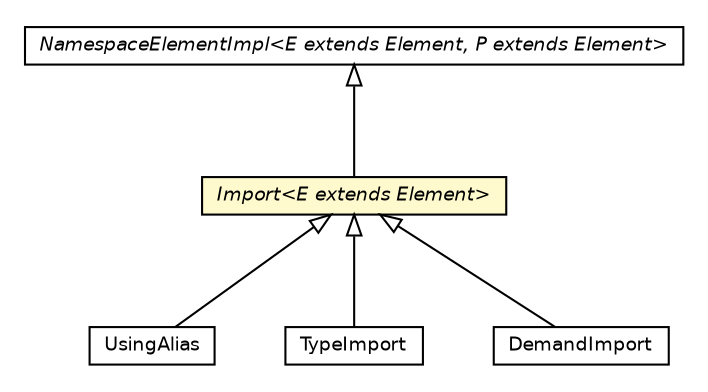 #!/usr/local/bin/dot
#
# Class diagram 
# Generated by UMLGraph version 5.2 (http://www.umlgraph.org/)
#

digraph G {
	edge [fontname="Helvetica",fontsize=10,labelfontname="Helvetica",labelfontsize=10];
	node [fontname="Helvetica",fontsize=10,shape=plaintext];
	nodesep=0.25;
	ranksep=0.5;
	// chameleon.core.namespace.NamespaceElementImpl<E extends chameleon.core.element.Element, P extends chameleon.core.element.Element>
	c19117 [label=<<table title="chameleon.core.namespace.NamespaceElementImpl" border="0" cellborder="1" cellspacing="0" cellpadding="2" port="p" href="../namespace/NamespaceElementImpl.html">
		<tr><td><table border="0" cellspacing="0" cellpadding="1">
<tr><td align="center" balign="center"><font face="Helvetica-Oblique"> NamespaceElementImpl&lt;E extends Element, P extends Element&gt; </font></td></tr>
		</table></td></tr>
		</table>>, fontname="Helvetica", fontcolor="black", fontsize=9.0];
	// chameleon.core.namespacepart.UsingAlias
	c19121 [label=<<table title="chameleon.core.namespacepart.UsingAlias" border="0" cellborder="1" cellspacing="0" cellpadding="2" port="p" href="./UsingAlias.html">
		<tr><td><table border="0" cellspacing="0" cellpadding="1">
<tr><td align="center" balign="center"> UsingAlias </td></tr>
		</table></td></tr>
		</table>>, fontname="Helvetica", fontcolor="black", fontsize=9.0];
	// chameleon.core.namespacepart.TypeImport
	c19122 [label=<<table title="chameleon.core.namespacepart.TypeImport" border="0" cellborder="1" cellspacing="0" cellpadding="2" port="p" href="./TypeImport.html">
		<tr><td><table border="0" cellspacing="0" cellpadding="1">
<tr><td align="center" balign="center"> TypeImport </td></tr>
		</table></td></tr>
		</table>>, fontname="Helvetica", fontcolor="black", fontsize=9.0];
	// chameleon.core.namespacepart.Import<E extends chameleon.core.element.Element>
	c19130 [label=<<table title="chameleon.core.namespacepart.Import" border="0" cellborder="1" cellspacing="0" cellpadding="2" port="p" bgcolor="lemonChiffon" href="./Import.html">
		<tr><td><table border="0" cellspacing="0" cellpadding="1">
<tr><td align="center" balign="center"><font face="Helvetica-Oblique"> Import&lt;E extends Element&gt; </font></td></tr>
		</table></td></tr>
		</table>>, fontname="Helvetica", fontcolor="black", fontsize=9.0];
	// chameleon.core.namespacepart.DemandImport
	c19131 [label=<<table title="chameleon.core.namespacepart.DemandImport" border="0" cellborder="1" cellspacing="0" cellpadding="2" port="p" href="./DemandImport.html">
		<tr><td><table border="0" cellspacing="0" cellpadding="1">
<tr><td align="center" balign="center"> DemandImport </td></tr>
		</table></td></tr>
		</table>>, fontname="Helvetica", fontcolor="black", fontsize=9.0];
	//chameleon.core.namespacepart.UsingAlias extends chameleon.core.namespacepart.Import<chameleon.core.namespacepart.UsingAlias>
	c19130:p -> c19121:p [dir=back,arrowtail=empty];
	//chameleon.core.namespacepart.TypeImport extends chameleon.core.namespacepart.Import<chameleon.core.namespacepart.TypeImport>
	c19130:p -> c19122:p [dir=back,arrowtail=empty];
	//chameleon.core.namespacepart.Import<E extends chameleon.core.element.Element> extends chameleon.core.namespace.NamespaceElementImpl<E, chameleon.core.namespacepart.NamespacePart>
	c19117:p -> c19130:p [dir=back,arrowtail=empty];
	//chameleon.core.namespacepart.DemandImport extends chameleon.core.namespacepart.Import<chameleon.core.namespacepart.DemandImport>
	c19130:p -> c19131:p [dir=back,arrowtail=empty];
}

